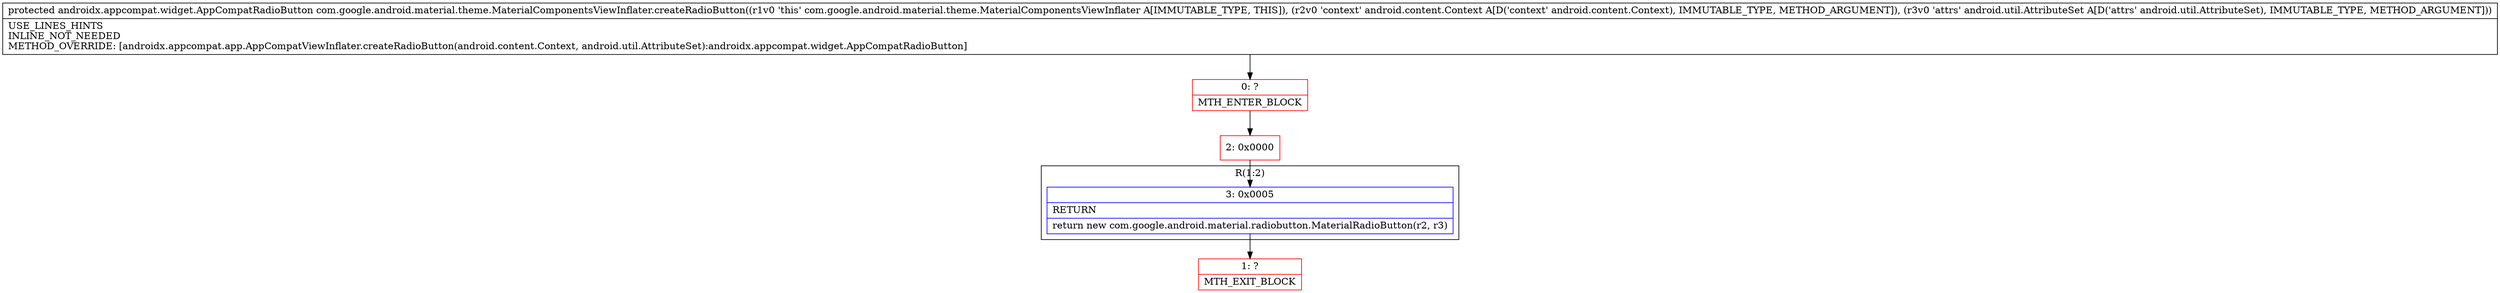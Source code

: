 digraph "CFG forcom.google.android.material.theme.MaterialComponentsViewInflater.createRadioButton(Landroid\/content\/Context;Landroid\/util\/AttributeSet;)Landroidx\/appcompat\/widget\/AppCompatRadioButton;" {
subgraph cluster_Region_1101162572 {
label = "R(1:2)";
node [shape=record,color=blue];
Node_3 [shape=record,label="{3\:\ 0x0005|RETURN\l|return new com.google.android.material.radiobutton.MaterialRadioButton(r2, r3)\l}"];
}
Node_0 [shape=record,color=red,label="{0\:\ ?|MTH_ENTER_BLOCK\l}"];
Node_2 [shape=record,color=red,label="{2\:\ 0x0000}"];
Node_1 [shape=record,color=red,label="{1\:\ ?|MTH_EXIT_BLOCK\l}"];
MethodNode[shape=record,label="{protected androidx.appcompat.widget.AppCompatRadioButton com.google.android.material.theme.MaterialComponentsViewInflater.createRadioButton((r1v0 'this' com.google.android.material.theme.MaterialComponentsViewInflater A[IMMUTABLE_TYPE, THIS]), (r2v0 'context' android.content.Context A[D('context' android.content.Context), IMMUTABLE_TYPE, METHOD_ARGUMENT]), (r3v0 'attrs' android.util.AttributeSet A[D('attrs' android.util.AttributeSet), IMMUTABLE_TYPE, METHOD_ARGUMENT]))  | USE_LINES_HINTS\lINLINE_NOT_NEEDED\lMETHOD_OVERRIDE: [androidx.appcompat.app.AppCompatViewInflater.createRadioButton(android.content.Context, android.util.AttributeSet):androidx.appcompat.widget.AppCompatRadioButton]\l}"];
MethodNode -> Node_0;Node_3 -> Node_1;
Node_0 -> Node_2;
Node_2 -> Node_3;
}

